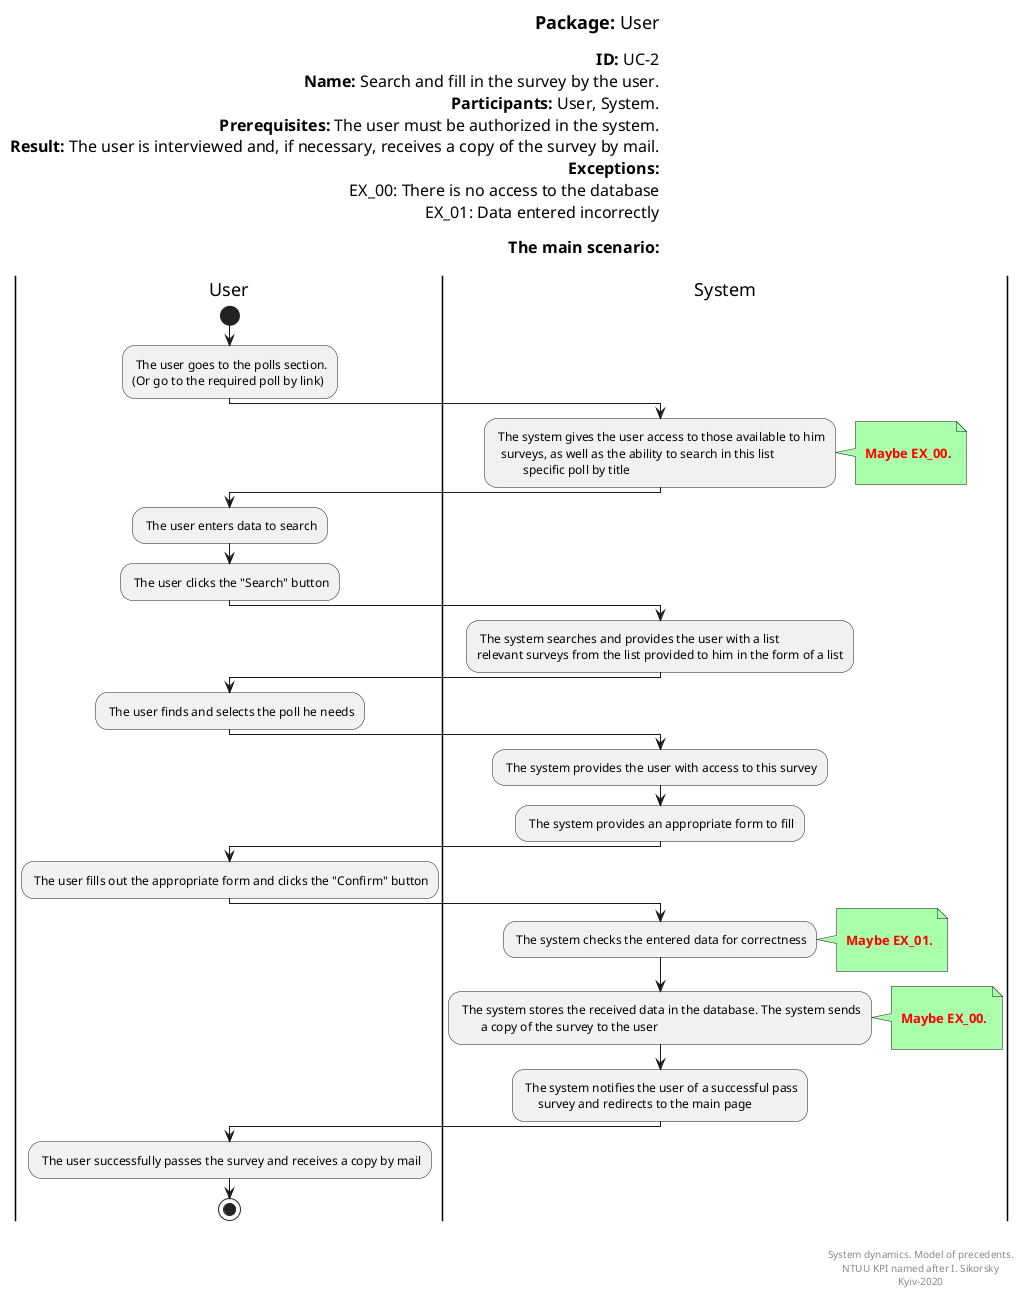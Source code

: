 @startuml userPolls
left header
<font color=000 size=18><b>Package:</b> User

<font color=000 size=16><b>ID:</b> UC-2
<font color=000 size=16><b>Name:</b> Search and fill in the survey by the user.
<font color=000 size=16><b>Participants:</b> User, System.
<font color=000 size=16><b>Prerequisites:</b> The user must be authorized in the system.
<font color=000 size=16><b>Result:</b> The user is interviewed and, if necessary, receives a copy of the survey by mail.
<font color=000 size=16><b>Exceptions:</b>
<font color=000 size=16> EX_00: There is no access to the database
<font color=000 size=16> EX_01: Data entered incorrectly

<font color=000 size=16><b>The main scenario:</b>

end header

|User|
start
: The user goes to the polls section.
(Or go to the required poll by link);

|System|
: The system gives the user access to those available to him
  surveys, as well as the ability to search in this list
         specific poll by title;
note right #aaffaa

<font color=red><b> Maybe EX_00.

end note    

|User|

: The user enters data to search;

: The user clicks the "Search" button;

|System|

: The system searches and provides the user with a list
relevant surveys from the list provided to him in the form of a list;

|User|

: The user finds and selects the poll he needs;

|System|

: The system provides the user with access to this survey;

: The system provides an appropriate form to fill;

|User|

: The user fills out the appropriate form and clicks the "Confirm" button;

|System|
: The system checks the entered data for correctness;
note right #aaffaa

<font color=red><b> Maybe EX_01.

end note   

: The system stores the received data in the database. The system sends
       a copy of the survey to the user;
note right #aaffaa

<font color=red><b> Maybe EX_00.

end note         
      
: The system notifies the user of a successful pass
     survey and redirects to the main page;
    
|User|
: The user successfully passes the survey and receives a copy by mail;

stop;

right footer


System dynamics. Model of precedents.
NTUU KPI named after I. Sikorsky
Kyiv-2020
end footer

@enduml

